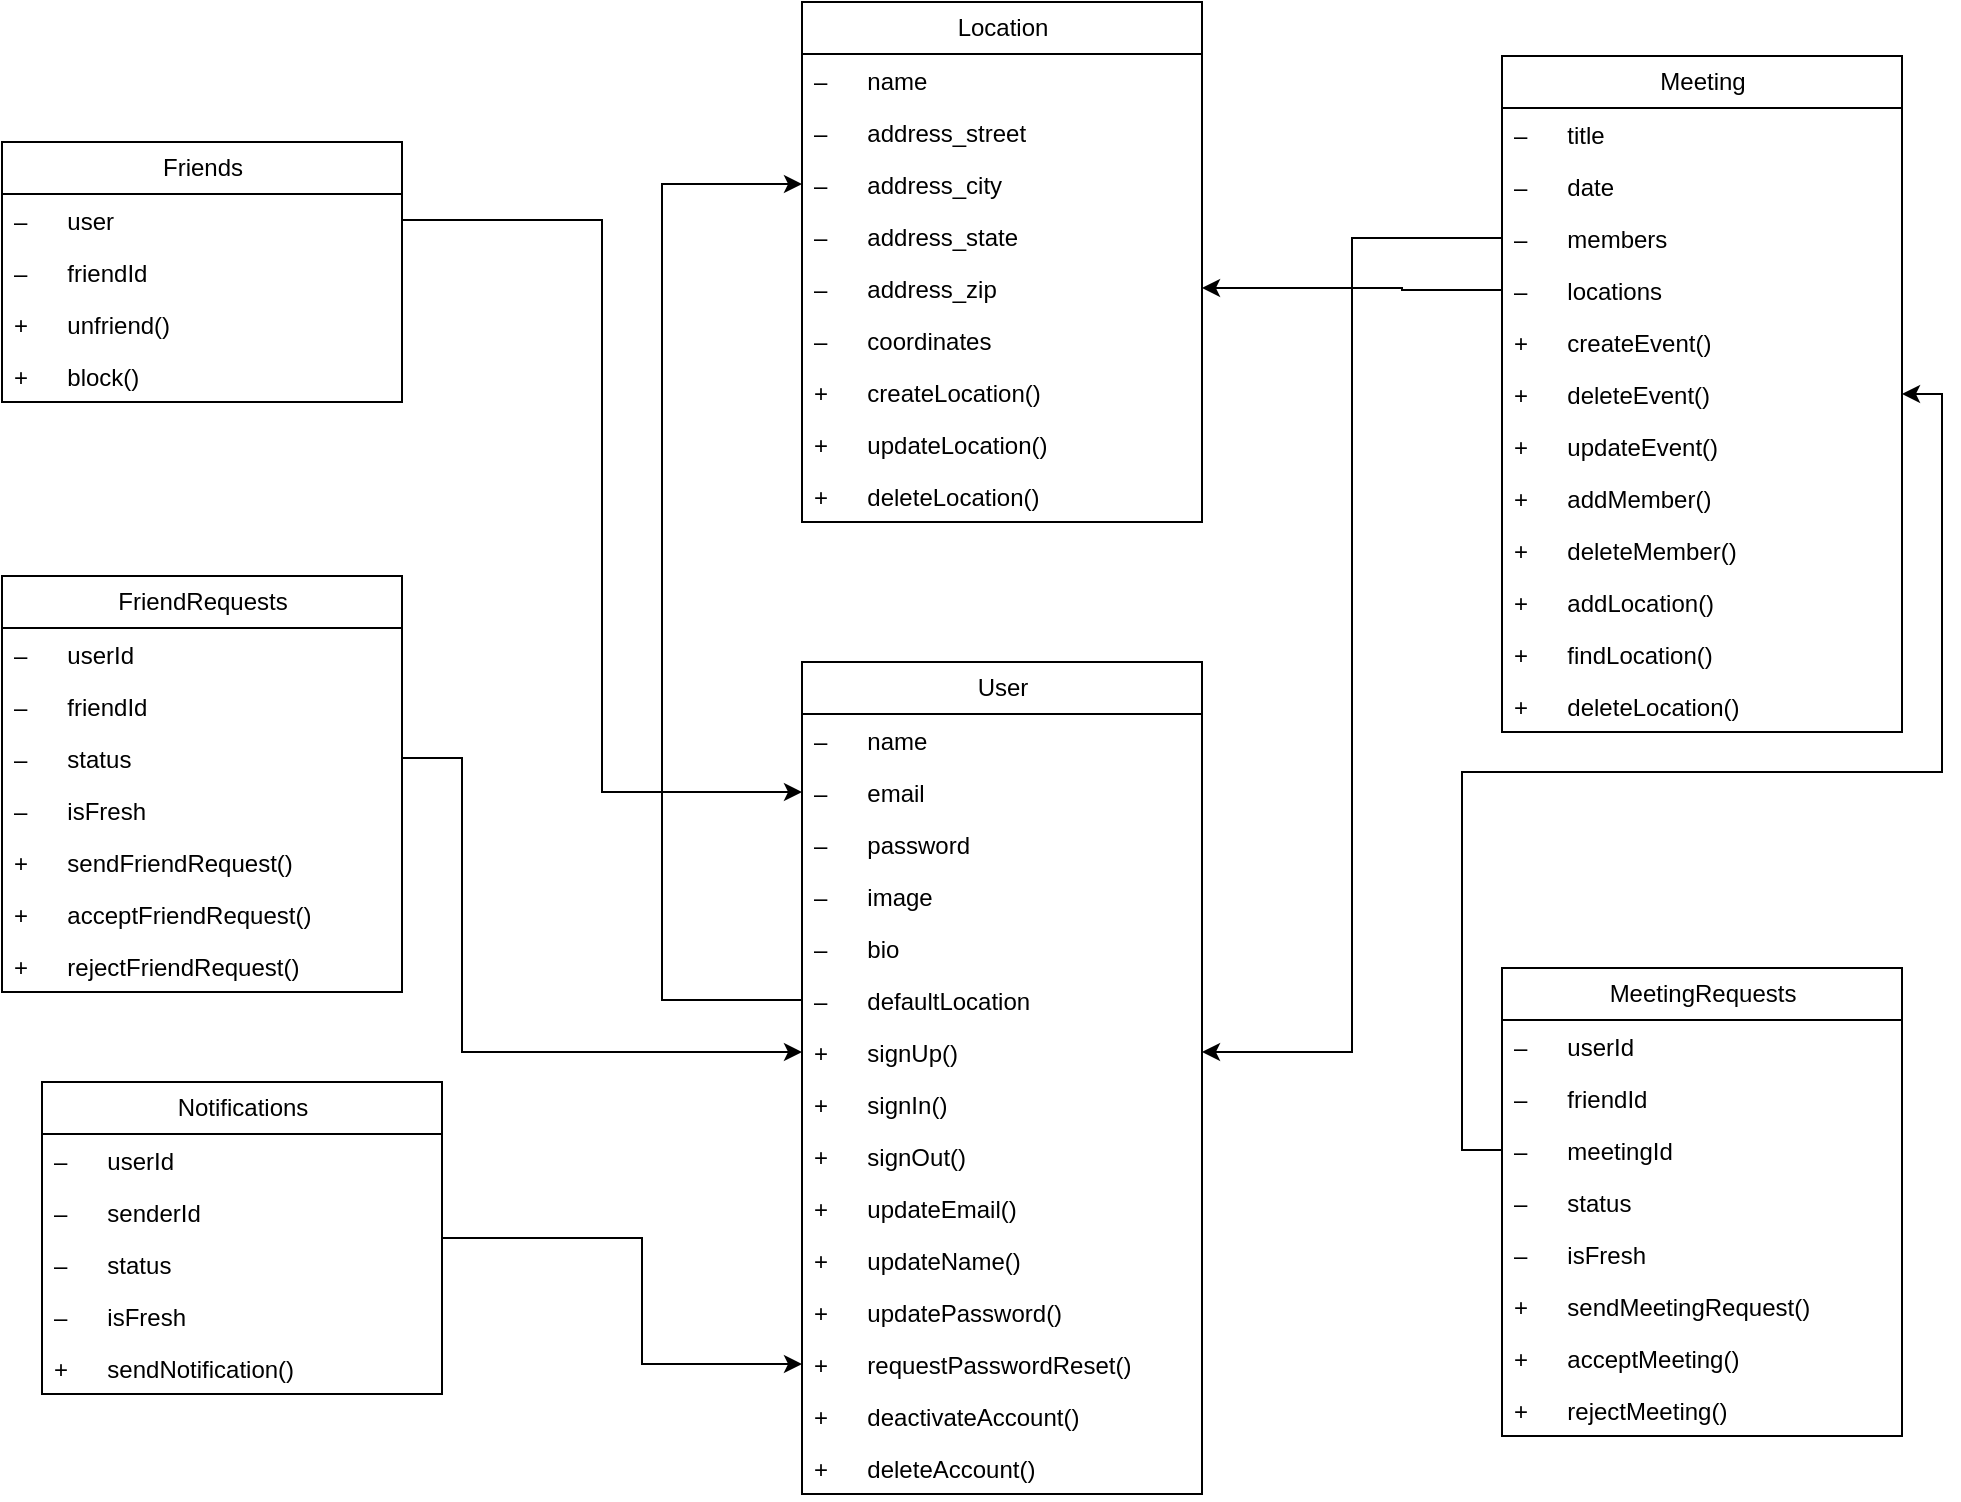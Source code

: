 <mxfile version="22.0.2" type="device">
  <diagram id="uf6D9I84KuBBBF62caXT" name="Page-1">
    <mxGraphModel dx="2004" dy="1475" grid="1" gridSize="10" guides="1" tooltips="1" connect="1" arrows="1" fold="1" page="1" pageScale="1" pageWidth="1100" pageHeight="850" math="0" shadow="0">
      <root>
        <mxCell id="0" />
        <mxCell id="1" parent="0" />
        <mxCell id="2" value="User" style="swimlane;fontStyle=0;childLayout=stackLayout;horizontal=1;startSize=26;fillColor=none;horizontalStack=0;resizeParent=1;resizeParentMax=0;resizeLast=0;collapsible=1;marginBottom=0;html=1;" parent="1" vertex="1">
          <mxGeometry x="430" y="390" width="200" height="416" as="geometry" />
        </mxCell>
        <mxCell id="3" value="–&lt;span style=&quot;white-space: pre;&quot;&gt;&#x9;&lt;/span&gt;name" style="text;strokeColor=none;fillColor=none;align=left;verticalAlign=top;spacingLeft=4;spacingRight=4;overflow=hidden;rotatable=0;points=[[0,0.5],[1,0.5]];portConstraint=eastwest;whiteSpace=wrap;html=1;" parent="2" vertex="1">
          <mxGeometry y="26" width="200" height="26" as="geometry" />
        </mxCell>
        <mxCell id="4" value="–&lt;span style=&quot;white-space: pre;&quot;&gt;&#x9;&lt;/span&gt;email" style="text;strokeColor=none;fillColor=none;align=left;verticalAlign=top;spacingLeft=4;spacingRight=4;overflow=hidden;rotatable=0;points=[[0,0.5],[1,0.5]];portConstraint=eastwest;whiteSpace=wrap;html=1;" parent="2" vertex="1">
          <mxGeometry y="52" width="200" height="26" as="geometry" />
        </mxCell>
        <mxCell id="57" value="–&lt;span style=&quot;white-space: pre;&quot;&gt;&#x9;&lt;/span&gt;password" style="text;strokeColor=none;fillColor=none;align=left;verticalAlign=top;spacingLeft=4;spacingRight=4;overflow=hidden;rotatable=0;points=[[0,0.5],[1,0.5]];portConstraint=eastwest;whiteSpace=wrap;html=1;" parent="2" vertex="1">
          <mxGeometry y="78" width="200" height="26" as="geometry" />
        </mxCell>
        <mxCell id="8" value="–&lt;span style=&quot;white-space: pre;&quot;&gt;&#x9;&lt;/span&gt;image" style="text;strokeColor=none;fillColor=none;align=left;verticalAlign=top;spacingLeft=4;spacingRight=4;overflow=hidden;rotatable=0;points=[[0,0.5],[1,0.5]];portConstraint=eastwest;whiteSpace=wrap;html=1;" parent="2" vertex="1">
          <mxGeometry y="104" width="200" height="26" as="geometry" />
        </mxCell>
        <mxCell id="R55-L3osrBjsKPAGaGKD-60" value="–&lt;span style=&quot;white-space: pre;&quot;&gt;&#x9;&lt;/span&gt;bio" style="text;strokeColor=none;fillColor=none;align=left;verticalAlign=top;spacingLeft=4;spacingRight=4;overflow=hidden;rotatable=0;points=[[0,0.5],[1,0.5]];portConstraint=eastwest;whiteSpace=wrap;html=1;" parent="2" vertex="1">
          <mxGeometry y="130" width="200" height="26" as="geometry" />
        </mxCell>
        <mxCell id="R55-L3osrBjsKPAGaGKD-61" value="–&lt;span style=&quot;white-space: pre;&quot;&gt;&#x9;&lt;/span&gt;defaultLocation" style="text;strokeColor=none;fillColor=none;align=left;verticalAlign=top;spacingLeft=4;spacingRight=4;overflow=hidden;rotatable=0;points=[[0,0.5],[1,0.5]];portConstraint=eastwest;whiteSpace=wrap;html=1;" parent="2" vertex="1">
          <mxGeometry y="156" width="200" height="26" as="geometry" />
        </mxCell>
        <mxCell id="R55-L3osrBjsKPAGaGKD-67" value="+&lt;span style=&quot;white-space: pre;&quot;&gt;&#x9;&lt;/span&gt;signUp()" style="text;strokeColor=none;fillColor=none;align=left;verticalAlign=top;spacingLeft=4;spacingRight=4;overflow=hidden;rotatable=0;points=[[0,0.5],[1,0.5]];portConstraint=eastwest;whiteSpace=wrap;html=1;" parent="2" vertex="1">
          <mxGeometry y="182" width="200" height="26" as="geometry" />
        </mxCell>
        <mxCell id="17" value="+&lt;span style=&quot;white-space: pre;&quot;&gt;&#x9;&lt;/span&gt;signIn()" style="text;strokeColor=none;fillColor=none;align=left;verticalAlign=top;spacingLeft=4;spacingRight=4;overflow=hidden;rotatable=0;points=[[0,0.5],[1,0.5]];portConstraint=eastwest;whiteSpace=wrap;html=1;" parent="2" vertex="1">
          <mxGeometry y="208" width="200" height="26" as="geometry" />
        </mxCell>
        <mxCell id="18" value="+&lt;span style=&quot;white-space: pre;&quot;&gt;&#x9;&lt;/span&gt;signOut()" style="text;strokeColor=none;fillColor=none;align=left;verticalAlign=top;spacingLeft=4;spacingRight=4;overflow=hidden;rotatable=0;points=[[0,0.5],[1,0.5]];portConstraint=eastwest;whiteSpace=wrap;html=1;" parent="2" vertex="1">
          <mxGeometry y="234" width="200" height="26" as="geometry" />
        </mxCell>
        <mxCell id="9" value="+&lt;span style=&quot;white-space: pre;&quot;&gt;&#x9;&lt;/span&gt;updateEmail()" style="text;strokeColor=none;fillColor=none;align=left;verticalAlign=top;spacingLeft=4;spacingRight=4;overflow=hidden;rotatable=0;points=[[0,0.5],[1,0.5]];portConstraint=eastwest;whiteSpace=wrap;html=1;" parent="2" vertex="1">
          <mxGeometry y="260" width="200" height="26" as="geometry" />
        </mxCell>
        <mxCell id="10" value="+&lt;span style=&quot;white-space: pre;&quot;&gt;&#x9;&lt;/span&gt;updateName()" style="text;strokeColor=none;fillColor=none;align=left;verticalAlign=top;spacingLeft=4;spacingRight=4;overflow=hidden;rotatable=0;points=[[0,0.5],[1,0.5]];portConstraint=eastwest;whiteSpace=wrap;html=1;" parent="2" vertex="1">
          <mxGeometry y="286" width="200" height="26" as="geometry" />
        </mxCell>
        <mxCell id="11" value="+&lt;span style=&quot;white-space: pre;&quot;&gt;&#x9;&lt;/span&gt;updatePassword()" style="text;strokeColor=none;fillColor=none;align=left;verticalAlign=top;spacingLeft=4;spacingRight=4;overflow=hidden;rotatable=0;points=[[0,0.5],[1,0.5]];portConstraint=eastwest;whiteSpace=wrap;html=1;" parent="2" vertex="1">
          <mxGeometry y="312" width="200" height="26" as="geometry" />
        </mxCell>
        <mxCell id="12" value="+&lt;span style=&quot;white-space: pre;&quot;&gt;&#x9;&lt;/span&gt;requestPasswordReset()" style="text;strokeColor=none;fillColor=none;align=left;verticalAlign=top;spacingLeft=4;spacingRight=4;overflow=hidden;rotatable=0;points=[[0,0.5],[1,0.5]];portConstraint=eastwest;whiteSpace=wrap;html=1;" parent="2" vertex="1">
          <mxGeometry y="338" width="200" height="26" as="geometry" />
        </mxCell>
        <mxCell id="13" value="+&lt;span style=&quot;white-space: pre;&quot;&gt;&#x9;&lt;/span&gt;deactivateAccount()" style="text;strokeColor=none;fillColor=none;align=left;verticalAlign=top;spacingLeft=4;spacingRight=4;overflow=hidden;rotatable=0;points=[[0,0.5],[1,0.5]];portConstraint=eastwest;whiteSpace=wrap;html=1;" parent="2" vertex="1">
          <mxGeometry y="364" width="200" height="26" as="geometry" />
        </mxCell>
        <mxCell id="14" value="+&lt;span style=&quot;white-space: pre;&quot;&gt;&#x9;&lt;/span&gt;deleteAccount()" style="text;strokeColor=none;fillColor=none;align=left;verticalAlign=top;spacingLeft=4;spacingRight=4;overflow=hidden;rotatable=0;points=[[0,0.5],[1,0.5]];portConstraint=eastwest;whiteSpace=wrap;html=1;" parent="2" vertex="1">
          <mxGeometry y="390" width="200" height="26" as="geometry" />
        </mxCell>
        <mxCell id="19" value="Meeting" style="swimlane;fontStyle=0;childLayout=stackLayout;horizontal=1;startSize=26;fillColor=none;horizontalStack=0;resizeParent=1;resizeParentMax=0;resizeLast=0;collapsible=1;marginBottom=0;html=1;" parent="1" vertex="1">
          <mxGeometry x="780" y="87" width="200" height="338" as="geometry" />
        </mxCell>
        <mxCell id="20" value="–&lt;span style=&quot;white-space: pre;&quot;&gt;&#x9;&lt;/span&gt;title" style="text;strokeColor=none;fillColor=none;align=left;verticalAlign=top;spacingLeft=4;spacingRight=4;overflow=hidden;rotatable=0;points=[[0,0.5],[1,0.5]];portConstraint=eastwest;whiteSpace=wrap;html=1;" parent="19" vertex="1">
          <mxGeometry y="26" width="200" height="26" as="geometry" />
        </mxCell>
        <mxCell id="21" value="–&lt;span style=&quot;white-space: pre;&quot;&gt;&#x9;&lt;/span&gt;date" style="text;strokeColor=none;fillColor=none;align=left;verticalAlign=top;spacingLeft=4;spacingRight=4;overflow=hidden;rotatable=0;points=[[0,0.5],[1,0.5]];portConstraint=eastwest;whiteSpace=wrap;html=1;" parent="19" vertex="1">
          <mxGeometry y="52" width="200" height="26" as="geometry" />
        </mxCell>
        <mxCell id="22" value="–&lt;span style=&quot;white-space: pre;&quot;&gt;&#x9;&lt;/span&gt;members" style="text;strokeColor=none;fillColor=none;align=left;verticalAlign=top;spacingLeft=4;spacingRight=4;overflow=hidden;rotatable=0;points=[[0,0.5],[1,0.5]];portConstraint=eastwest;whiteSpace=wrap;html=1;" parent="19" vertex="1">
          <mxGeometry y="78" width="200" height="26" as="geometry" />
        </mxCell>
        <mxCell id="31" value="–&lt;span style=&quot;&quot;&gt;&#x9;&lt;span style=&quot;white-space: pre;&quot;&gt;&#x9;&lt;/span&gt;&lt;/span&gt;locations" style="text;strokeColor=none;fillColor=none;align=left;verticalAlign=top;spacingLeft=4;spacingRight=4;overflow=hidden;rotatable=0;points=[[0,0.5],[1,0.5]];portConstraint=eastwest;whiteSpace=wrap;html=1;" parent="19" vertex="1">
          <mxGeometry y="104" width="200" height="26" as="geometry" />
        </mxCell>
        <mxCell id="23" value="+&lt;span style=&quot;white-space: pre;&quot;&gt;&#x9;&lt;/span&gt;createEvent()" style="text;strokeColor=none;fillColor=none;align=left;verticalAlign=top;spacingLeft=4;spacingRight=4;overflow=hidden;rotatable=0;points=[[0,0.5],[1,0.5]];portConstraint=eastwest;whiteSpace=wrap;html=1;" parent="19" vertex="1">
          <mxGeometry y="130" width="200" height="26" as="geometry" />
        </mxCell>
        <mxCell id="24" value="+&lt;span style=&quot;white-space: pre;&quot;&gt;&#x9;&lt;/span&gt;deleteEvent()" style="text;strokeColor=none;fillColor=none;align=left;verticalAlign=top;spacingLeft=4;spacingRight=4;overflow=hidden;rotatable=0;points=[[0,0.5],[1,0.5]];portConstraint=eastwest;whiteSpace=wrap;html=1;" parent="19" vertex="1">
          <mxGeometry y="156" width="200" height="26" as="geometry" />
        </mxCell>
        <mxCell id="25" value="+&lt;span style=&quot;white-space: pre;&quot;&gt;&#x9;&lt;/span&gt;updateEvent()" style="text;strokeColor=none;fillColor=none;align=left;verticalAlign=top;spacingLeft=4;spacingRight=4;overflow=hidden;rotatable=0;points=[[0,0.5],[1,0.5]];portConstraint=eastwest;whiteSpace=wrap;html=1;" parent="19" vertex="1">
          <mxGeometry y="182" width="200" height="26" as="geometry" />
        </mxCell>
        <mxCell id="26" value="+&lt;span style=&quot;white-space: pre;&quot;&gt;&#x9;&lt;/span&gt;addMember()" style="text;strokeColor=none;fillColor=none;align=left;verticalAlign=top;spacingLeft=4;spacingRight=4;overflow=hidden;rotatable=0;points=[[0,0.5],[1,0.5]];portConstraint=eastwest;whiteSpace=wrap;html=1;" parent="19" vertex="1">
          <mxGeometry y="208" width="200" height="26" as="geometry" />
        </mxCell>
        <mxCell id="27" value="+&lt;span style=&quot;white-space: pre;&quot;&gt;&#x9;&lt;/span&gt;deleteMember()" style="text;strokeColor=none;fillColor=none;align=left;verticalAlign=top;spacingLeft=4;spacingRight=4;overflow=hidden;rotatable=0;points=[[0,0.5],[1,0.5]];portConstraint=eastwest;whiteSpace=wrap;html=1;" parent="19" vertex="1">
          <mxGeometry y="234" width="200" height="26" as="geometry" />
        </mxCell>
        <mxCell id="28" value="+&lt;span style=&quot;white-space: pre;&quot;&gt;&#x9;&lt;/span&gt;addLocation()" style="text;strokeColor=none;fillColor=none;align=left;verticalAlign=top;spacingLeft=4;spacingRight=4;overflow=hidden;rotatable=0;points=[[0,0.5],[1,0.5]];portConstraint=eastwest;whiteSpace=wrap;html=1;" parent="19" vertex="1">
          <mxGeometry y="260" width="200" height="26" as="geometry" />
        </mxCell>
        <mxCell id="60" value="+&lt;span style=&quot;white-space: pre;&quot;&gt;&#x9;&lt;/span&gt;findLocation()" style="text;strokeColor=none;fillColor=none;align=left;verticalAlign=top;spacingLeft=4;spacingRight=4;overflow=hidden;rotatable=0;points=[[0,0.5],[1,0.5]];portConstraint=eastwest;whiteSpace=wrap;html=1;" parent="19" vertex="1">
          <mxGeometry y="286" width="200" height="26" as="geometry" />
        </mxCell>
        <mxCell id="29" value="+&lt;span style=&quot;white-space: pre;&quot;&gt;&#x9;&lt;/span&gt;deleteLocation()" style="text;strokeColor=none;fillColor=none;align=left;verticalAlign=top;spacingLeft=4;spacingRight=4;overflow=hidden;rotatable=0;points=[[0,0.5],[1,0.5]];portConstraint=eastwest;whiteSpace=wrap;html=1;" parent="19" vertex="1">
          <mxGeometry y="312" width="200" height="26" as="geometry" />
        </mxCell>
        <mxCell id="32" value="Friends" style="swimlane;fontStyle=0;childLayout=stackLayout;horizontal=1;startSize=26;fillColor=none;horizontalStack=0;resizeParent=1;resizeParentMax=0;resizeLast=0;collapsible=1;marginBottom=0;html=1;" parent="1" vertex="1">
          <mxGeometry x="30" y="130" width="200" height="130" as="geometry" />
        </mxCell>
        <mxCell id="33" value="–&lt;span style=&quot;white-space: pre;&quot;&gt;&#x9;&lt;/span&gt;user" style="text;strokeColor=none;fillColor=none;align=left;verticalAlign=top;spacingLeft=4;spacingRight=4;overflow=hidden;rotatable=0;points=[[0,0.5],[1,0.5]];portConstraint=eastwest;whiteSpace=wrap;html=1;" parent="32" vertex="1">
          <mxGeometry y="26" width="200" height="26" as="geometry" />
        </mxCell>
        <mxCell id="34" value="–&lt;span style=&quot;white-space: pre;&quot;&gt;&#x9;&lt;/span&gt;friendId" style="text;strokeColor=none;fillColor=none;align=left;verticalAlign=top;spacingLeft=4;spacingRight=4;overflow=hidden;rotatable=0;points=[[0,0.5],[1,0.5]];portConstraint=eastwest;whiteSpace=wrap;html=1;" parent="32" vertex="1">
          <mxGeometry y="52" width="200" height="26" as="geometry" />
        </mxCell>
        <mxCell id="44" value="+&lt;span style=&quot;white-space: pre;&quot;&gt;&#x9;&lt;/span&gt;unfriend()" style="text;strokeColor=none;fillColor=none;align=left;verticalAlign=top;spacingLeft=4;spacingRight=4;overflow=hidden;rotatable=0;points=[[0,0.5],[1,0.5]];portConstraint=eastwest;whiteSpace=wrap;html=1;" parent="32" vertex="1">
          <mxGeometry y="78" width="200" height="26" as="geometry" />
        </mxCell>
        <mxCell id="rnwvaYiKz0j6o5AZN_sy-60" value="+&lt;span style=&quot;white-space: pre;&quot;&gt;&#x9;&lt;/span&gt;block()" style="text;strokeColor=none;fillColor=none;align=left;verticalAlign=top;spacingLeft=4;spacingRight=4;overflow=hidden;rotatable=0;points=[[0,0.5],[1,0.5]];portConstraint=eastwest;whiteSpace=wrap;html=1;" vertex="1" parent="32">
          <mxGeometry y="104" width="200" height="26" as="geometry" />
        </mxCell>
        <mxCell id="47" value="Location" style="swimlane;fontStyle=0;childLayout=stackLayout;horizontal=1;startSize=26;fillColor=none;horizontalStack=0;resizeParent=1;resizeParentMax=0;resizeLast=0;collapsible=1;marginBottom=0;html=1;" parent="1" vertex="1">
          <mxGeometry x="430" y="60" width="200" height="260" as="geometry" />
        </mxCell>
        <mxCell id="48" value="–&lt;span style=&quot;white-space: pre;&quot;&gt;&#x9;&lt;/span&gt;name" style="text;strokeColor=none;fillColor=none;align=left;verticalAlign=top;spacingLeft=4;spacingRight=4;overflow=hidden;rotatable=0;points=[[0,0.5],[1,0.5]];portConstraint=eastwest;whiteSpace=wrap;html=1;" parent="47" vertex="1">
          <mxGeometry y="26" width="200" height="26" as="geometry" />
        </mxCell>
        <mxCell id="49" value="–&lt;span style=&quot;white-space: pre;&quot;&gt;&#x9;&lt;/span&gt;address_street" style="text;strokeColor=none;fillColor=none;align=left;verticalAlign=top;spacingLeft=4;spacingRight=4;overflow=hidden;rotatable=0;points=[[0,0.5],[1,0.5]];portConstraint=eastwest;whiteSpace=wrap;html=1;" parent="47" vertex="1">
          <mxGeometry y="52" width="200" height="26" as="geometry" />
        </mxCell>
        <mxCell id="50" value="–&lt;span style=&quot;white-space: pre;&quot;&gt;&#x9;&lt;/span&gt;address_city" style="text;strokeColor=none;fillColor=none;align=left;verticalAlign=top;spacingLeft=4;spacingRight=4;overflow=hidden;rotatable=0;points=[[0,0.5],[1,0.5]];portConstraint=eastwest;whiteSpace=wrap;html=1;" parent="47" vertex="1">
          <mxGeometry y="78" width="200" height="26" as="geometry" />
        </mxCell>
        <mxCell id="58" value="–&lt;span style=&quot;white-space: pre;&quot;&gt;&#x9;&lt;/span&gt;address_state" style="text;strokeColor=none;fillColor=none;align=left;verticalAlign=top;spacingLeft=4;spacingRight=4;overflow=hidden;rotatable=0;points=[[0,0.5],[1,0.5]];portConstraint=eastwest;whiteSpace=wrap;html=1;" parent="47" vertex="1">
          <mxGeometry y="104" width="200" height="26" as="geometry" />
        </mxCell>
        <mxCell id="51" value="–&lt;span style=&quot;white-space: pre;&quot;&gt;&#x9;&lt;/span&gt;address_zip" style="text;strokeColor=none;fillColor=none;align=left;verticalAlign=top;spacingLeft=4;spacingRight=4;overflow=hidden;rotatable=0;points=[[0,0.5],[1,0.5]];portConstraint=eastwest;whiteSpace=wrap;html=1;" parent="47" vertex="1">
          <mxGeometry y="130" width="200" height="26" as="geometry" />
        </mxCell>
        <mxCell id="59" value="–&lt;span style=&quot;white-space: pre;&quot;&gt;&#x9;&lt;/span&gt;coordinates" style="text;strokeColor=none;fillColor=none;align=left;verticalAlign=top;spacingLeft=4;spacingRight=4;overflow=hidden;rotatable=0;points=[[0,0.5],[1,0.5]];portConstraint=eastwest;whiteSpace=wrap;html=1;" parent="47" vertex="1">
          <mxGeometry y="156" width="200" height="26" as="geometry" />
        </mxCell>
        <mxCell id="52" value="+&lt;span style=&quot;white-space: pre;&quot;&gt;&#x9;&lt;/span&gt;createLocation()" style="text;strokeColor=none;fillColor=none;align=left;verticalAlign=top;spacingLeft=4;spacingRight=4;overflow=hidden;rotatable=0;points=[[0,0.5],[1,0.5]];portConstraint=eastwest;whiteSpace=wrap;html=1;" parent="47" vertex="1">
          <mxGeometry y="182" width="200" height="26" as="geometry" />
        </mxCell>
        <mxCell id="53" value="+&lt;span style=&quot;white-space: pre;&quot;&gt;&#x9;&lt;/span&gt;updateLocation()" style="text;strokeColor=none;fillColor=none;align=left;verticalAlign=top;spacingLeft=4;spacingRight=4;overflow=hidden;rotatable=0;points=[[0,0.5],[1,0.5]];portConstraint=eastwest;whiteSpace=wrap;html=1;" parent="47" vertex="1">
          <mxGeometry y="208" width="200" height="26" as="geometry" />
        </mxCell>
        <mxCell id="54" value="+&lt;span style=&quot;white-space: pre;&quot;&gt;&#x9;&lt;/span&gt;deleteLocation()" style="text;strokeColor=none;fillColor=none;align=left;verticalAlign=top;spacingLeft=4;spacingRight=4;overflow=hidden;rotatable=0;points=[[0,0.5],[1,0.5]];portConstraint=eastwest;whiteSpace=wrap;html=1;" parent="47" vertex="1">
          <mxGeometry y="234" width="200" height="26" as="geometry" />
        </mxCell>
        <mxCell id="R55-L3osrBjsKPAGaGKD-68" value="FriendRequests" style="swimlane;fontStyle=0;childLayout=stackLayout;horizontal=1;startSize=26;fillColor=none;horizontalStack=0;resizeParent=1;resizeParentMax=0;resizeLast=0;collapsible=1;marginBottom=0;html=1;" parent="1" vertex="1">
          <mxGeometry x="30" y="347" width="200" height="208" as="geometry" />
        </mxCell>
        <mxCell id="R55-L3osrBjsKPAGaGKD-69" value="–&lt;span style=&quot;white-space: pre;&quot;&gt;&#x9;&lt;/span&gt;userId" style="text;strokeColor=none;fillColor=none;align=left;verticalAlign=top;spacingLeft=4;spacingRight=4;overflow=hidden;rotatable=0;points=[[0,0.5],[1,0.5]];portConstraint=eastwest;whiteSpace=wrap;html=1;" parent="R55-L3osrBjsKPAGaGKD-68" vertex="1">
          <mxGeometry y="26" width="200" height="26" as="geometry" />
        </mxCell>
        <mxCell id="R55-L3osrBjsKPAGaGKD-70" value="–&lt;span style=&quot;white-space: pre;&quot;&gt;&#x9;&lt;/span&gt;friendId" style="text;strokeColor=none;fillColor=none;align=left;verticalAlign=top;spacingLeft=4;spacingRight=4;overflow=hidden;rotatable=0;points=[[0,0.5],[1,0.5]];portConstraint=eastwest;whiteSpace=wrap;html=1;" parent="R55-L3osrBjsKPAGaGKD-68" vertex="1">
          <mxGeometry y="52" width="200" height="26" as="geometry" />
        </mxCell>
        <mxCell id="R55-L3osrBjsKPAGaGKD-74" value="–&lt;span style=&quot;white-space: pre;&quot;&gt;&#x9;&lt;/span&gt;status" style="text;strokeColor=none;fillColor=none;align=left;verticalAlign=top;spacingLeft=4;spacingRight=4;overflow=hidden;rotatable=0;points=[[0,0.5],[1,0.5]];portConstraint=eastwest;whiteSpace=wrap;html=1;" parent="R55-L3osrBjsKPAGaGKD-68" vertex="1">
          <mxGeometry y="78" width="200" height="26" as="geometry" />
        </mxCell>
        <mxCell id="R55-L3osrBjsKPAGaGKD-71" value="–&lt;span style=&quot;white-space: pre;&quot;&gt;&#x9;&lt;/span&gt;isFresh" style="text;strokeColor=none;fillColor=none;align=left;verticalAlign=top;spacingLeft=4;spacingRight=4;overflow=hidden;rotatable=0;points=[[0,0.5],[1,0.5]];portConstraint=eastwest;whiteSpace=wrap;html=1;" parent="R55-L3osrBjsKPAGaGKD-68" vertex="1">
          <mxGeometry y="104" width="200" height="26" as="geometry" />
        </mxCell>
        <mxCell id="R55-L3osrBjsKPAGaGKD-72" value="+&lt;span style=&quot;white-space: pre;&quot;&gt;&#x9;&lt;/span&gt;sendFriendRequest()" style="text;strokeColor=none;fillColor=none;align=left;verticalAlign=top;spacingLeft=4;spacingRight=4;overflow=hidden;rotatable=0;points=[[0,0.5],[1,0.5]];portConstraint=eastwest;whiteSpace=wrap;html=1;" parent="R55-L3osrBjsKPAGaGKD-68" vertex="1">
          <mxGeometry y="130" width="200" height="26" as="geometry" />
        </mxCell>
        <mxCell id="R55-L3osrBjsKPAGaGKD-73" value="+&lt;span style=&quot;white-space: pre;&quot;&gt;&#x9;&lt;/span&gt;acceptFriendRequest()" style="text;strokeColor=none;fillColor=none;align=left;verticalAlign=top;spacingLeft=4;spacingRight=4;overflow=hidden;rotatable=0;points=[[0,0.5],[1,0.5]];portConstraint=eastwest;whiteSpace=wrap;html=1;" parent="R55-L3osrBjsKPAGaGKD-68" vertex="1">
          <mxGeometry y="156" width="200" height="26" as="geometry" />
        </mxCell>
        <mxCell id="rnwvaYiKz0j6o5AZN_sy-61" value="+&lt;span style=&quot;white-space: pre;&quot;&gt;&#x9;&lt;/span&gt;rejectFriendRequest()" style="text;strokeColor=none;fillColor=none;align=left;verticalAlign=top;spacingLeft=4;spacingRight=4;overflow=hidden;rotatable=0;points=[[0,0.5],[1,0.5]];portConstraint=eastwest;whiteSpace=wrap;html=1;" vertex="1" parent="R55-L3osrBjsKPAGaGKD-68">
          <mxGeometry y="182" width="200" height="26" as="geometry" />
        </mxCell>
        <mxCell id="rnwvaYiKz0j6o5AZN_sy-75" value="MeetingRequests" style="swimlane;fontStyle=0;childLayout=stackLayout;horizontal=1;startSize=26;fillColor=none;horizontalStack=0;resizeParent=1;resizeParentMax=0;resizeLast=0;collapsible=1;marginBottom=0;html=1;" vertex="1" parent="1">
          <mxGeometry x="780" y="543" width="200" height="234" as="geometry" />
        </mxCell>
        <mxCell id="rnwvaYiKz0j6o5AZN_sy-76" value="–&lt;span style=&quot;white-space: pre;&quot;&gt;&#x9;&lt;/span&gt;userId" style="text;strokeColor=none;fillColor=none;align=left;verticalAlign=top;spacingLeft=4;spacingRight=4;overflow=hidden;rotatable=0;points=[[0,0.5],[1,0.5]];portConstraint=eastwest;whiteSpace=wrap;html=1;" vertex="1" parent="rnwvaYiKz0j6o5AZN_sy-75">
          <mxGeometry y="26" width="200" height="26" as="geometry" />
        </mxCell>
        <mxCell id="rnwvaYiKz0j6o5AZN_sy-77" value="–&lt;span style=&quot;white-space: pre;&quot;&gt;&#x9;&lt;/span&gt;friendId" style="text;strokeColor=none;fillColor=none;align=left;verticalAlign=top;spacingLeft=4;spacingRight=4;overflow=hidden;rotatable=0;points=[[0,0.5],[1,0.5]];portConstraint=eastwest;whiteSpace=wrap;html=1;" vertex="1" parent="rnwvaYiKz0j6o5AZN_sy-75">
          <mxGeometry y="52" width="200" height="26" as="geometry" />
        </mxCell>
        <mxCell id="rnwvaYiKz0j6o5AZN_sy-78" value="–&lt;span style=&quot;white-space: pre;&quot;&gt;&#x9;&lt;/span&gt;meetingId" style="text;strokeColor=none;fillColor=none;align=left;verticalAlign=top;spacingLeft=4;spacingRight=4;overflow=hidden;rotatable=0;points=[[0,0.5],[1,0.5]];portConstraint=eastwest;whiteSpace=wrap;html=1;" vertex="1" parent="rnwvaYiKz0j6o5AZN_sy-75">
          <mxGeometry y="78" width="200" height="26" as="geometry" />
        </mxCell>
        <mxCell id="rnwvaYiKz0j6o5AZN_sy-79" value="–&lt;span style=&quot;&quot;&gt;&#x9;&lt;span style=&quot;white-space: pre;&quot;&gt;&#x9;&lt;/span&gt;&lt;/span&gt;status" style="text;strokeColor=none;fillColor=none;align=left;verticalAlign=top;spacingLeft=4;spacingRight=4;overflow=hidden;rotatable=0;points=[[0,0.5],[1,0.5]];portConstraint=eastwest;whiteSpace=wrap;html=1;" vertex="1" parent="rnwvaYiKz0j6o5AZN_sy-75">
          <mxGeometry y="104" width="200" height="26" as="geometry" />
        </mxCell>
        <mxCell id="rnwvaYiKz0j6o5AZN_sy-80" value="–&amp;nbsp;&lt;span style=&quot;white-space: pre;&quot;&gt;&#x9;&lt;/span&gt;isFresh" style="text;strokeColor=none;fillColor=none;align=left;verticalAlign=top;spacingLeft=4;spacingRight=4;overflow=hidden;rotatable=0;points=[[0,0.5],[1,0.5]];portConstraint=eastwest;whiteSpace=wrap;html=1;" vertex="1" parent="rnwvaYiKz0j6o5AZN_sy-75">
          <mxGeometry y="130" width="200" height="26" as="geometry" />
        </mxCell>
        <mxCell id="rnwvaYiKz0j6o5AZN_sy-88" value="+&lt;span style=&quot;white-space: pre;&quot;&gt;&#x9;&lt;/span&gt;sendMeetingRequest()" style="text;strokeColor=none;fillColor=none;align=left;verticalAlign=top;spacingLeft=4;spacingRight=4;overflow=hidden;rotatable=0;points=[[0,0.5],[1,0.5]];portConstraint=eastwest;whiteSpace=wrap;html=1;" vertex="1" parent="rnwvaYiKz0j6o5AZN_sy-75">
          <mxGeometry y="156" width="200" height="26" as="geometry" />
        </mxCell>
        <mxCell id="rnwvaYiKz0j6o5AZN_sy-81" value="+&lt;span style=&quot;white-space: pre;&quot;&gt;&#x9;&lt;/span&gt;acceptMeeting()" style="text;strokeColor=none;fillColor=none;align=left;verticalAlign=top;spacingLeft=4;spacingRight=4;overflow=hidden;rotatable=0;points=[[0,0.5],[1,0.5]];portConstraint=eastwest;whiteSpace=wrap;html=1;" vertex="1" parent="rnwvaYiKz0j6o5AZN_sy-75">
          <mxGeometry y="182" width="200" height="26" as="geometry" />
        </mxCell>
        <mxCell id="rnwvaYiKz0j6o5AZN_sy-82" value="+&lt;span style=&quot;white-space: pre;&quot;&gt;&#x9;&lt;/span&gt;rejectMeeting()" style="text;strokeColor=none;fillColor=none;align=left;verticalAlign=top;spacingLeft=4;spacingRight=4;overflow=hidden;rotatable=0;points=[[0,0.5],[1,0.5]];portConstraint=eastwest;whiteSpace=wrap;html=1;" vertex="1" parent="rnwvaYiKz0j6o5AZN_sy-75">
          <mxGeometry y="208" width="200" height="26" as="geometry" />
        </mxCell>
        <mxCell id="rnwvaYiKz0j6o5AZN_sy-105" style="edgeStyle=orthogonalEdgeStyle;rounded=0;orthogonalLoop=1;jettySize=auto;html=1;entryX=0;entryY=0.5;entryDx=0;entryDy=0;" edge="1" parent="1" source="rnwvaYiKz0j6o5AZN_sy-89" target="12">
          <mxGeometry relative="1" as="geometry">
            <Array as="points">
              <mxPoint x="350" y="678" />
              <mxPoint x="350" y="741" />
            </Array>
          </mxGeometry>
        </mxCell>
        <mxCell id="rnwvaYiKz0j6o5AZN_sy-89" value="Notifications" style="swimlane;fontStyle=0;childLayout=stackLayout;horizontal=1;startSize=26;fillColor=none;horizontalStack=0;resizeParent=1;resizeParentMax=0;resizeLast=0;collapsible=1;marginBottom=0;html=1;" vertex="1" parent="1">
          <mxGeometry x="50" y="600" width="200" height="156" as="geometry" />
        </mxCell>
        <mxCell id="rnwvaYiKz0j6o5AZN_sy-90" value="–&lt;span style=&quot;white-space: pre;&quot;&gt;&#x9;&lt;/span&gt;userId" style="text;strokeColor=none;fillColor=none;align=left;verticalAlign=top;spacingLeft=4;spacingRight=4;overflow=hidden;rotatable=0;points=[[0,0.5],[1,0.5]];portConstraint=eastwest;whiteSpace=wrap;html=1;" vertex="1" parent="rnwvaYiKz0j6o5AZN_sy-89">
          <mxGeometry y="26" width="200" height="26" as="geometry" />
        </mxCell>
        <mxCell id="rnwvaYiKz0j6o5AZN_sy-91" value="–&lt;span style=&quot;white-space: pre;&quot;&gt;&#x9;&lt;/span&gt;senderId" style="text;strokeColor=none;fillColor=none;align=left;verticalAlign=top;spacingLeft=4;spacingRight=4;overflow=hidden;rotatable=0;points=[[0,0.5],[1,0.5]];portConstraint=eastwest;whiteSpace=wrap;html=1;" vertex="1" parent="rnwvaYiKz0j6o5AZN_sy-89">
          <mxGeometry y="52" width="200" height="26" as="geometry" />
        </mxCell>
        <mxCell id="rnwvaYiKz0j6o5AZN_sy-92" value="–&lt;span style=&quot;white-space: pre;&quot;&gt;&#x9;&lt;/span&gt;status" style="text;strokeColor=none;fillColor=none;align=left;verticalAlign=top;spacingLeft=4;spacingRight=4;overflow=hidden;rotatable=0;points=[[0,0.5],[1,0.5]];portConstraint=eastwest;whiteSpace=wrap;html=1;" vertex="1" parent="rnwvaYiKz0j6o5AZN_sy-89">
          <mxGeometry y="78" width="200" height="26" as="geometry" />
        </mxCell>
        <mxCell id="rnwvaYiKz0j6o5AZN_sy-93" value="–&lt;span style=&quot;white-space: pre;&quot;&gt;&#x9;&lt;/span&gt;isFresh" style="text;strokeColor=none;fillColor=none;align=left;verticalAlign=top;spacingLeft=4;spacingRight=4;overflow=hidden;rotatable=0;points=[[0,0.5],[1,0.5]];portConstraint=eastwest;whiteSpace=wrap;html=1;" vertex="1" parent="rnwvaYiKz0j6o5AZN_sy-89">
          <mxGeometry y="104" width="200" height="26" as="geometry" />
        </mxCell>
        <mxCell id="rnwvaYiKz0j6o5AZN_sy-94" value="+&lt;span style=&quot;white-space: pre;&quot;&gt;&#x9;&lt;/span&gt;sendNotification()" style="text;strokeColor=none;fillColor=none;align=left;verticalAlign=top;spacingLeft=4;spacingRight=4;overflow=hidden;rotatable=0;points=[[0,0.5],[1,0.5]];portConstraint=eastwest;whiteSpace=wrap;html=1;" vertex="1" parent="rnwvaYiKz0j6o5AZN_sy-89">
          <mxGeometry y="130" width="200" height="26" as="geometry" />
        </mxCell>
        <mxCell id="rnwvaYiKz0j6o5AZN_sy-97" style="edgeStyle=orthogonalEdgeStyle;rounded=0;orthogonalLoop=1;jettySize=auto;html=1;entryX=1;entryY=0.5;entryDx=0;entryDy=0;" edge="1" parent="1" source="22" target="R55-L3osrBjsKPAGaGKD-67">
          <mxGeometry relative="1" as="geometry">
            <mxPoint x="720" y="240" as="targetPoint" />
          </mxGeometry>
        </mxCell>
        <mxCell id="rnwvaYiKz0j6o5AZN_sy-98" style="edgeStyle=orthogonalEdgeStyle;rounded=0;orthogonalLoop=1;jettySize=auto;html=1;entryX=1;entryY=0.5;entryDx=0;entryDy=0;" edge="1" parent="1" source="31" target="51">
          <mxGeometry relative="1" as="geometry">
            <Array as="points">
              <mxPoint x="730" y="204" />
              <mxPoint x="660" y="203" />
            </Array>
          </mxGeometry>
        </mxCell>
        <mxCell id="rnwvaYiKz0j6o5AZN_sy-99" style="edgeStyle=orthogonalEdgeStyle;rounded=0;orthogonalLoop=1;jettySize=auto;html=1;entryX=1;entryY=0.5;entryDx=0;entryDy=0;" edge="1" parent="1" source="rnwvaYiKz0j6o5AZN_sy-78" target="24">
          <mxGeometry relative="1" as="geometry" />
        </mxCell>
        <mxCell id="rnwvaYiKz0j6o5AZN_sy-100" style="edgeStyle=orthogonalEdgeStyle;rounded=0;orthogonalLoop=1;jettySize=auto;html=1;entryX=0;entryY=0.5;entryDx=0;entryDy=0;" edge="1" parent="1" source="33" target="4">
          <mxGeometry relative="1" as="geometry" />
        </mxCell>
        <mxCell id="rnwvaYiKz0j6o5AZN_sy-104" style="edgeStyle=orthogonalEdgeStyle;rounded=0;orthogonalLoop=1;jettySize=auto;html=1;entryX=0;entryY=0.5;entryDx=0;entryDy=0;exitX=1;exitY=0.5;exitDx=0;exitDy=0;" edge="1" parent="1" source="R55-L3osrBjsKPAGaGKD-74" target="R55-L3osrBjsKPAGaGKD-67">
          <mxGeometry relative="1" as="geometry">
            <Array as="points">
              <mxPoint x="260" y="438" />
              <mxPoint x="260" y="585" />
            </Array>
          </mxGeometry>
        </mxCell>
        <mxCell id="rnwvaYiKz0j6o5AZN_sy-107" style="edgeStyle=orthogonalEdgeStyle;rounded=0;orthogonalLoop=1;jettySize=auto;html=1;entryX=0;entryY=0.5;entryDx=0;entryDy=0;" edge="1" parent="1" source="R55-L3osrBjsKPAGaGKD-61" target="50">
          <mxGeometry relative="1" as="geometry">
            <Array as="points">
              <mxPoint x="360" y="559" />
              <mxPoint x="360" y="151" />
            </Array>
          </mxGeometry>
        </mxCell>
      </root>
    </mxGraphModel>
  </diagram>
</mxfile>
